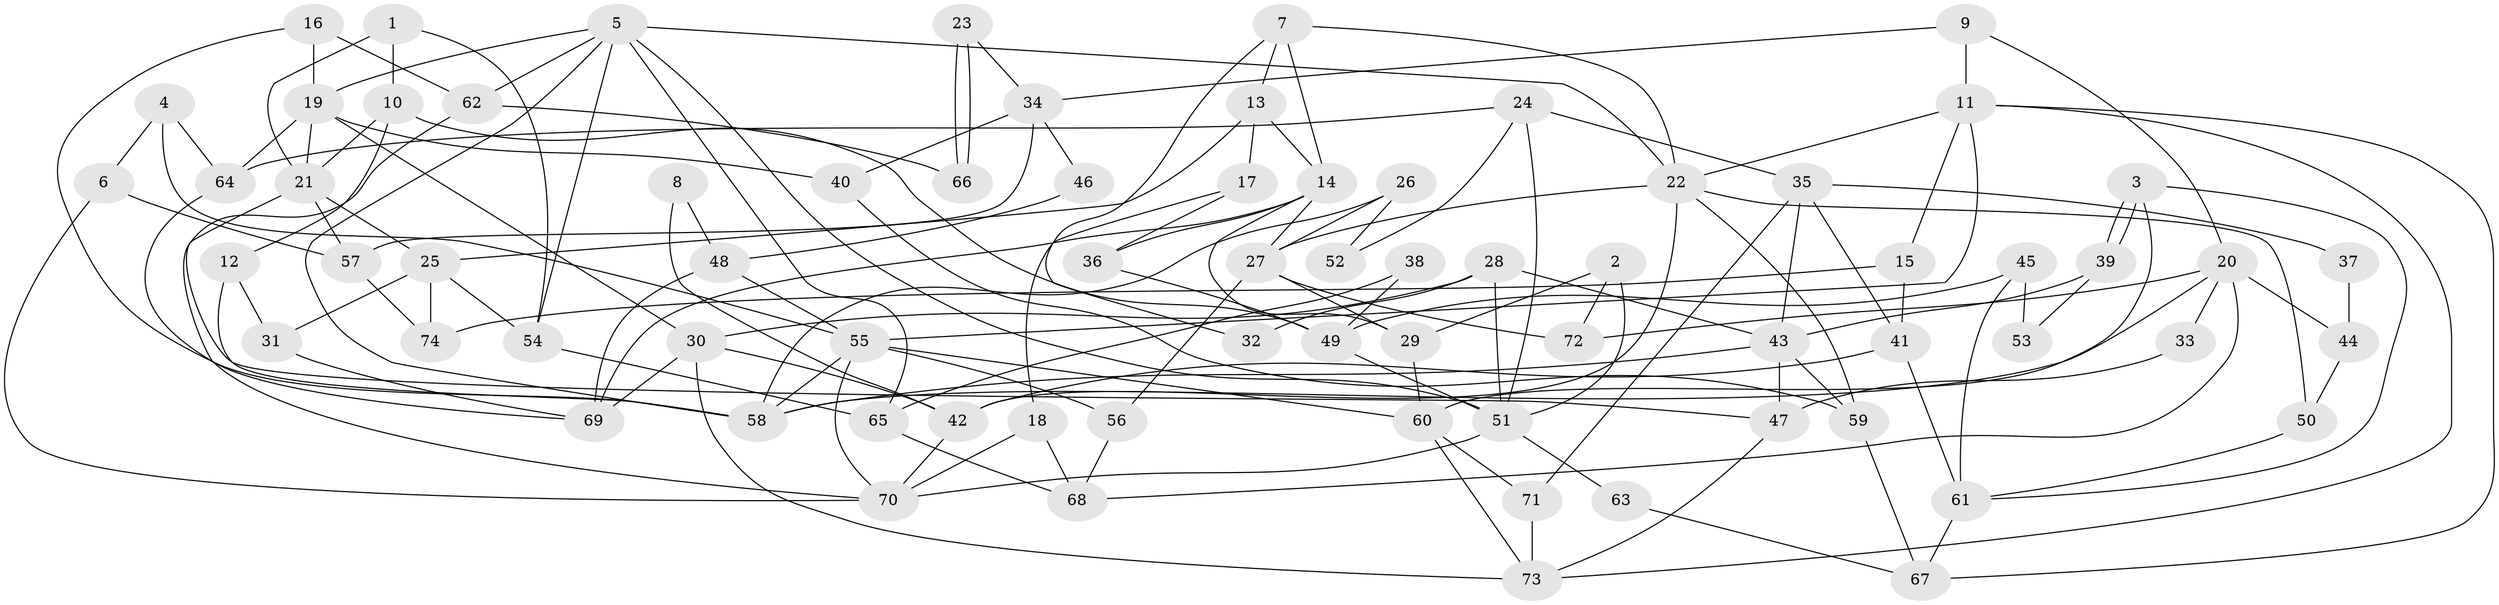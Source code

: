 // coarse degree distribution, {4: 0.14583333333333334, 8: 0.10416666666666667, 7: 0.08333333333333333, 3: 0.22916666666666666, 2: 0.10416666666666667, 5: 0.20833333333333334, 9: 0.041666666666666664, 6: 0.0625, 11: 0.020833333333333332}
// Generated by graph-tools (version 1.1) at 2025/52/02/27/25 19:52:02]
// undirected, 74 vertices, 148 edges
graph export_dot {
graph [start="1"]
  node [color=gray90,style=filled];
  1;
  2;
  3;
  4;
  5;
  6;
  7;
  8;
  9;
  10;
  11;
  12;
  13;
  14;
  15;
  16;
  17;
  18;
  19;
  20;
  21;
  22;
  23;
  24;
  25;
  26;
  27;
  28;
  29;
  30;
  31;
  32;
  33;
  34;
  35;
  36;
  37;
  38;
  39;
  40;
  41;
  42;
  43;
  44;
  45;
  46;
  47;
  48;
  49;
  50;
  51;
  52;
  53;
  54;
  55;
  56;
  57;
  58;
  59;
  60;
  61;
  62;
  63;
  64;
  65;
  66;
  67;
  68;
  69;
  70;
  71;
  72;
  73;
  74;
  1 -- 54;
  1 -- 21;
  1 -- 10;
  2 -- 72;
  2 -- 51;
  2 -- 29;
  3 -- 39;
  3 -- 39;
  3 -- 60;
  3 -- 61;
  4 -- 55;
  4 -- 6;
  4 -- 64;
  5 -- 65;
  5 -- 22;
  5 -- 19;
  5 -- 51;
  5 -- 54;
  5 -- 58;
  5 -- 62;
  6 -- 70;
  6 -- 57;
  7 -- 22;
  7 -- 13;
  7 -- 14;
  7 -- 32;
  8 -- 48;
  8 -- 42;
  9 -- 11;
  9 -- 34;
  9 -- 20;
  10 -- 12;
  10 -- 21;
  10 -- 49;
  11 -- 22;
  11 -- 73;
  11 -- 15;
  11 -- 55;
  11 -- 67;
  12 -- 31;
  12 -- 58;
  13 -- 17;
  13 -- 14;
  13 -- 25;
  14 -- 69;
  14 -- 27;
  14 -- 29;
  14 -- 36;
  15 -- 41;
  15 -- 74;
  16 -- 19;
  16 -- 58;
  16 -- 62;
  17 -- 36;
  17 -- 18;
  18 -- 68;
  18 -- 70;
  19 -- 30;
  19 -- 21;
  19 -- 40;
  19 -- 64;
  20 -- 58;
  20 -- 33;
  20 -- 44;
  20 -- 68;
  20 -- 72;
  21 -- 25;
  21 -- 47;
  21 -- 57;
  22 -- 42;
  22 -- 27;
  22 -- 50;
  22 -- 59;
  23 -- 34;
  23 -- 66;
  23 -- 66;
  24 -- 64;
  24 -- 51;
  24 -- 35;
  24 -- 52;
  25 -- 31;
  25 -- 54;
  25 -- 74;
  26 -- 27;
  26 -- 58;
  26 -- 52;
  27 -- 29;
  27 -- 56;
  27 -- 72;
  28 -- 51;
  28 -- 43;
  28 -- 30;
  28 -- 32;
  29 -- 60;
  30 -- 73;
  30 -- 42;
  30 -- 69;
  31 -- 69;
  33 -- 47;
  34 -- 40;
  34 -- 57;
  34 -- 46;
  35 -- 43;
  35 -- 37;
  35 -- 41;
  35 -- 71;
  36 -- 49;
  37 -- 44;
  38 -- 65;
  38 -- 49;
  39 -- 43;
  39 -- 53;
  40 -- 59;
  41 -- 42;
  41 -- 61;
  42 -- 70;
  43 -- 59;
  43 -- 58;
  43 -- 47;
  44 -- 50;
  45 -- 61;
  45 -- 49;
  45 -- 53;
  46 -- 48;
  47 -- 73;
  48 -- 55;
  48 -- 69;
  49 -- 51;
  50 -- 61;
  51 -- 70;
  51 -- 63;
  54 -- 65;
  55 -- 60;
  55 -- 56;
  55 -- 58;
  55 -- 70;
  56 -- 68;
  57 -- 74;
  59 -- 67;
  60 -- 71;
  60 -- 73;
  61 -- 67;
  62 -- 66;
  62 -- 70;
  63 -- 67;
  64 -- 69;
  65 -- 68;
  71 -- 73;
}
